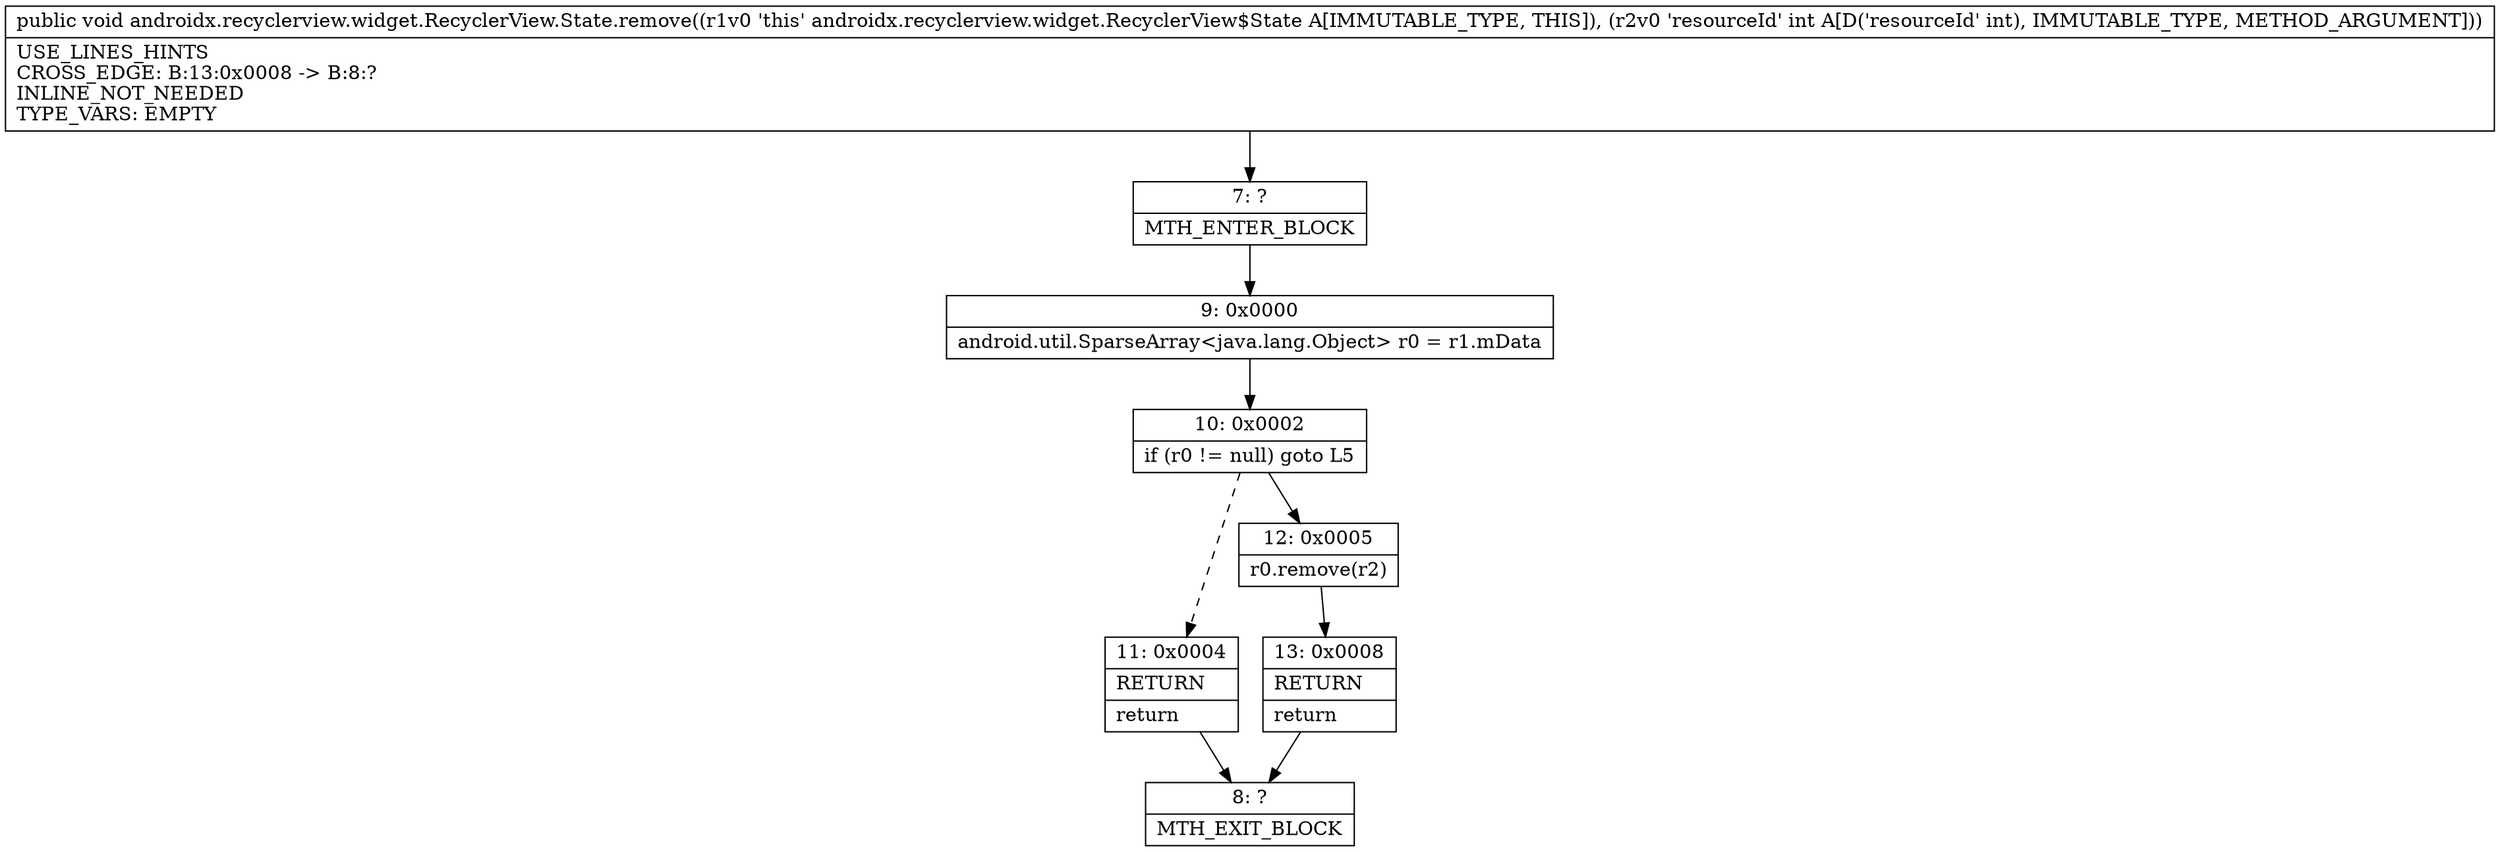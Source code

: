 digraph "CFG forandroidx.recyclerview.widget.RecyclerView.State.remove(I)V" {
Node_7 [shape=record,label="{7\:\ ?|MTH_ENTER_BLOCK\l}"];
Node_9 [shape=record,label="{9\:\ 0x0000|android.util.SparseArray\<java.lang.Object\> r0 = r1.mData\l}"];
Node_10 [shape=record,label="{10\:\ 0x0002|if (r0 != null) goto L5\l}"];
Node_11 [shape=record,label="{11\:\ 0x0004|RETURN\l|return\l}"];
Node_8 [shape=record,label="{8\:\ ?|MTH_EXIT_BLOCK\l}"];
Node_12 [shape=record,label="{12\:\ 0x0005|r0.remove(r2)\l}"];
Node_13 [shape=record,label="{13\:\ 0x0008|RETURN\l|return\l}"];
MethodNode[shape=record,label="{public void androidx.recyclerview.widget.RecyclerView.State.remove((r1v0 'this' androidx.recyclerview.widget.RecyclerView$State A[IMMUTABLE_TYPE, THIS]), (r2v0 'resourceId' int A[D('resourceId' int), IMMUTABLE_TYPE, METHOD_ARGUMENT]))  | USE_LINES_HINTS\lCROSS_EDGE: B:13:0x0008 \-\> B:8:?\lINLINE_NOT_NEEDED\lTYPE_VARS: EMPTY\l}"];
MethodNode -> Node_7;Node_7 -> Node_9;
Node_9 -> Node_10;
Node_10 -> Node_11[style=dashed];
Node_10 -> Node_12;
Node_11 -> Node_8;
Node_12 -> Node_13;
Node_13 -> Node_8;
}

